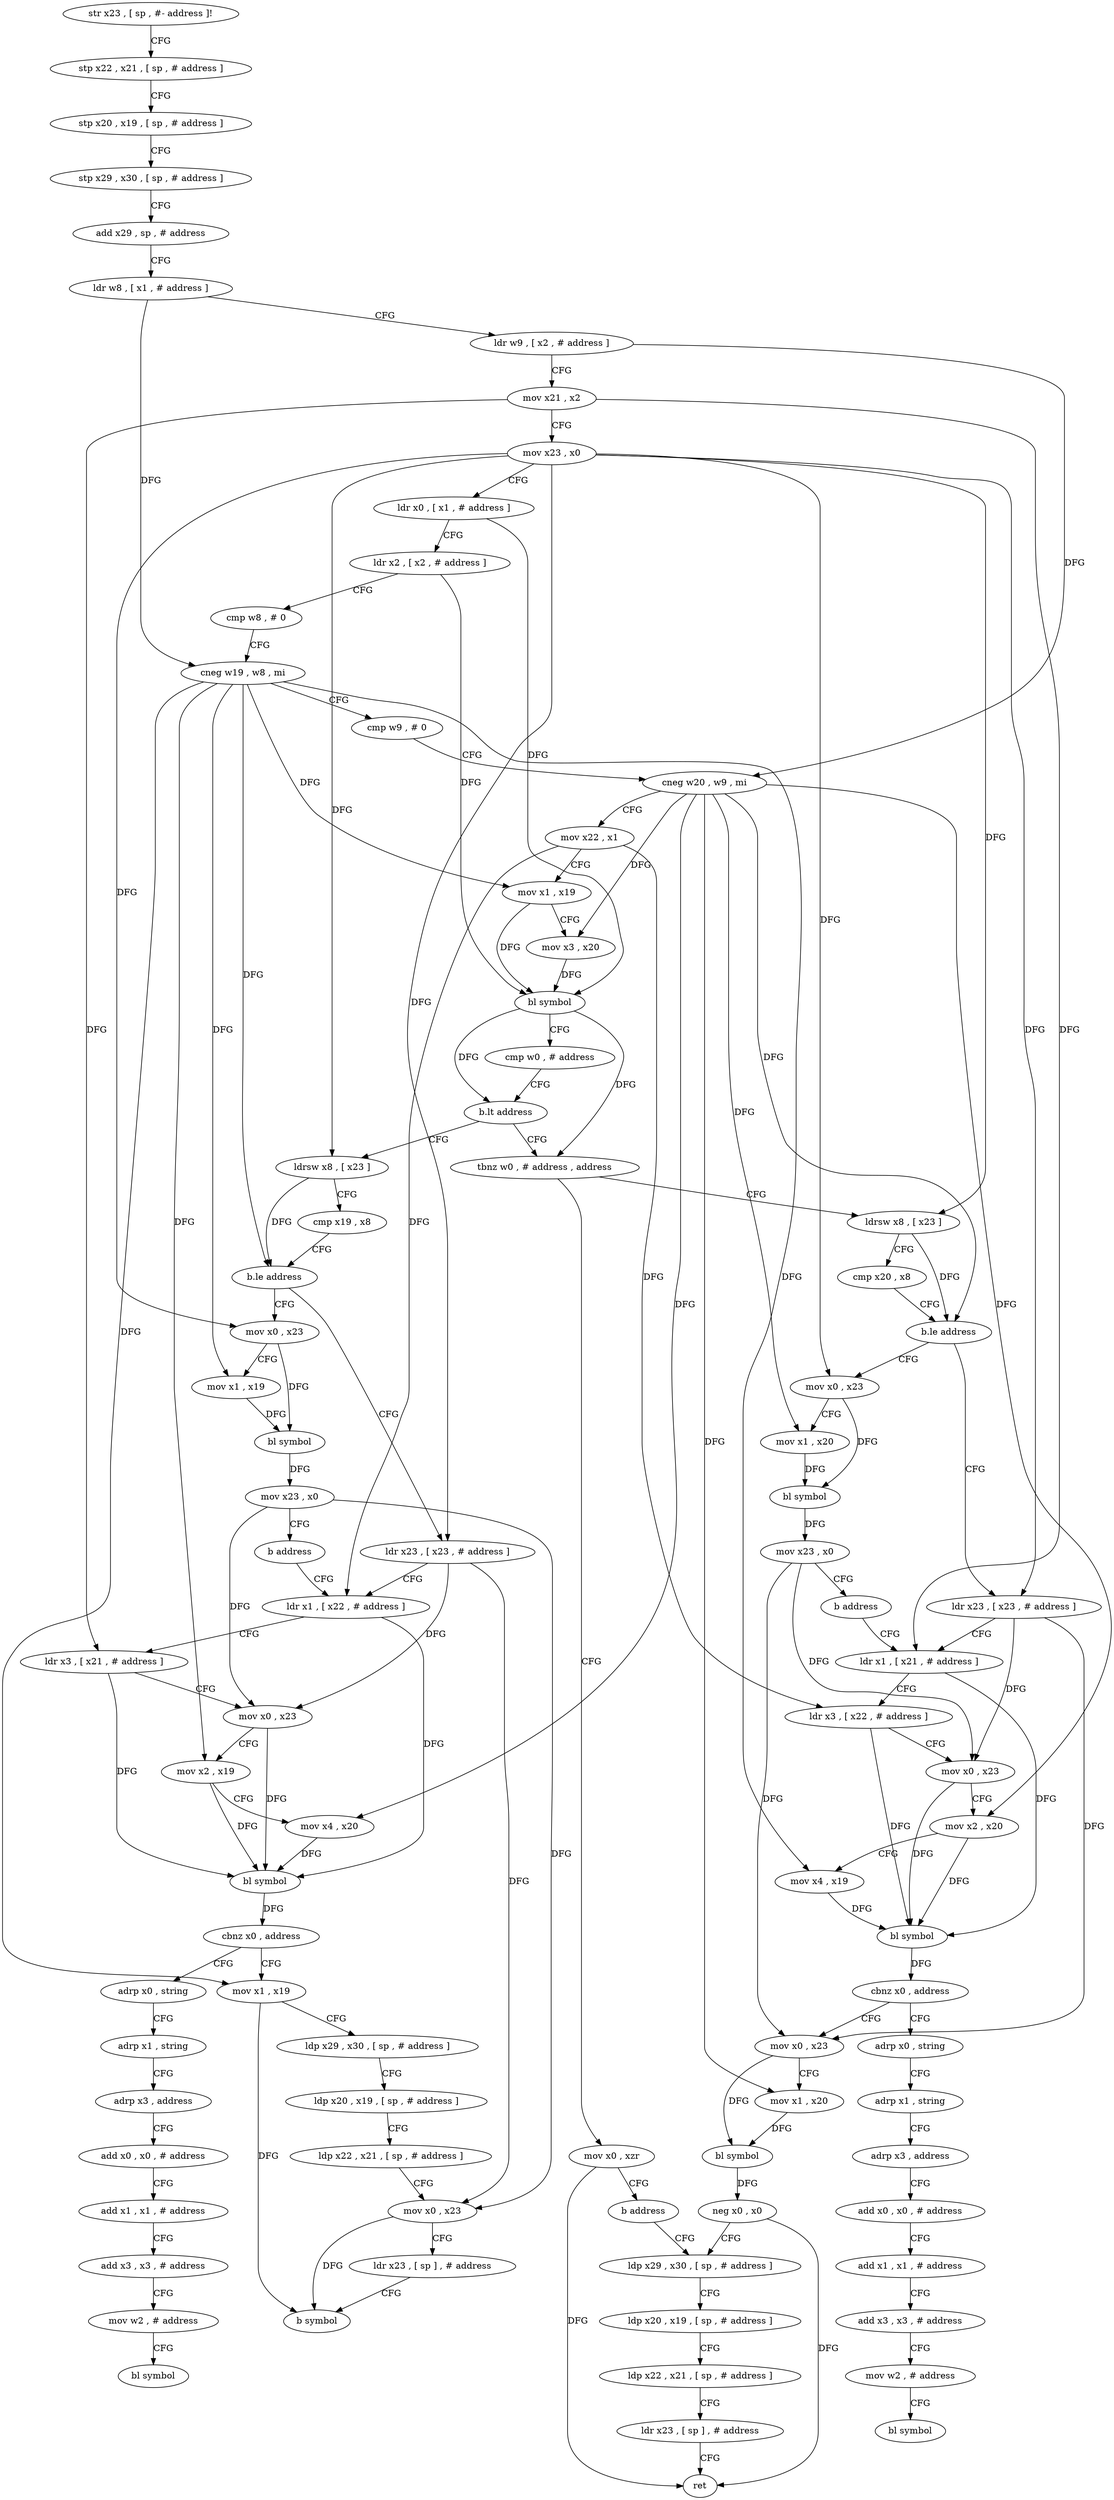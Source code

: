 digraph "func" {
"4224676" [label = "str x23 , [ sp , #- address ]!" ]
"4224680" [label = "stp x22 , x21 , [ sp , # address ]" ]
"4224684" [label = "stp x20 , x19 , [ sp , # address ]" ]
"4224688" [label = "stp x29 , x30 , [ sp , # address ]" ]
"4224692" [label = "add x29 , sp , # address" ]
"4224696" [label = "ldr w8 , [ x1 , # address ]" ]
"4224700" [label = "ldr w9 , [ x2 , # address ]" ]
"4224704" [label = "mov x21 , x2" ]
"4224708" [label = "mov x23 , x0" ]
"4224712" [label = "ldr x0 , [ x1 , # address ]" ]
"4224716" [label = "ldr x2 , [ x2 , # address ]" ]
"4224720" [label = "cmp w8 , # 0" ]
"4224724" [label = "cneg w19 , w8 , mi" ]
"4224728" [label = "cmp w9 , # 0" ]
"4224732" [label = "cneg w20 , w9 , mi" ]
"4224736" [label = "mov x22 , x1" ]
"4224740" [label = "mov x1 , x19" ]
"4224744" [label = "mov x3 , x20" ]
"4224748" [label = "bl symbol" ]
"4224752" [label = "cmp w0 , # address" ]
"4224756" [label = "b.lt address" ]
"4224792" [label = "tbnz w0 , # address , address" ]
"4224760" [label = "ldrsw x8 , [ x23 ]" ]
"4224864" [label = "ldrsw x8 , [ x23 ]" ]
"4224796" [label = "mov x0 , xzr" ]
"4224764" [label = "cmp x19 , x8" ]
"4224768" [label = "b.le address" ]
"4224804" [label = "ldr x23 , [ x23 , # address ]" ]
"4224772" [label = "mov x0 , x23" ]
"4224868" [label = "cmp x20 , x8" ]
"4224872" [label = "b.le address" ]
"4224896" [label = "ldr x23 , [ x23 , # address ]" ]
"4224876" [label = "mov x0 , x23" ]
"4224800" [label = "b address" ]
"4224944" [label = "ldp x29 , x30 , [ sp , # address ]" ]
"4224808" [label = "ldr x1 , [ x22 , # address ]" ]
"4224776" [label = "mov x1 , x19" ]
"4224780" [label = "bl symbol" ]
"4224784" [label = "mov x23 , x0" ]
"4224788" [label = "b address" ]
"4224900" [label = "ldr x1 , [ x21 , # address ]" ]
"4224880" [label = "mov x1 , x20" ]
"4224884" [label = "bl symbol" ]
"4224888" [label = "mov x23 , x0" ]
"4224892" [label = "b address" ]
"4224948" [label = "ldp x20 , x19 , [ sp , # address ]" ]
"4224952" [label = "ldp x22 , x21 , [ sp , # address ]" ]
"4224956" [label = "ldr x23 , [ sp ] , # address" ]
"4224960" [label = "ret" ]
"4224964" [label = "adrp x0 , string" ]
"4224968" [label = "adrp x1 , string" ]
"4224972" [label = "adrp x3 , address" ]
"4224976" [label = "add x0 , x0 , # address" ]
"4224980" [label = "add x1 , x1 , # address" ]
"4224984" [label = "add x3 , x3 , # address" ]
"4224988" [label = "mov w2 , # address" ]
"4224992" [label = "bl symbol" ]
"4224836" [label = "mov x1 , x19" ]
"4224840" [label = "ldp x29 , x30 , [ sp , # address ]" ]
"4224844" [label = "ldp x20 , x19 , [ sp , # address ]" ]
"4224848" [label = "ldp x22 , x21 , [ sp , # address ]" ]
"4224852" [label = "mov x0 , x23" ]
"4224856" [label = "ldr x23 , [ sp ] , # address" ]
"4224860" [label = "b symbol" ]
"4224812" [label = "ldr x3 , [ x21 , # address ]" ]
"4224816" [label = "mov x0 , x23" ]
"4224820" [label = "mov x2 , x19" ]
"4224824" [label = "mov x4 , x20" ]
"4224828" [label = "bl symbol" ]
"4224832" [label = "cbnz x0 , address" ]
"4224996" [label = "adrp x0 , string" ]
"4225000" [label = "adrp x1 , string" ]
"4225004" [label = "adrp x3 , address" ]
"4225008" [label = "add x0 , x0 , # address" ]
"4225012" [label = "add x1 , x1 , # address" ]
"4225016" [label = "add x3 , x3 , # address" ]
"4225020" [label = "mov w2 , # address" ]
"4225024" [label = "bl symbol" ]
"4224928" [label = "mov x0 , x23" ]
"4224932" [label = "mov x1 , x20" ]
"4224936" [label = "bl symbol" ]
"4224940" [label = "neg x0 , x0" ]
"4224904" [label = "ldr x3 , [ x22 , # address ]" ]
"4224908" [label = "mov x0 , x23" ]
"4224912" [label = "mov x2 , x20" ]
"4224916" [label = "mov x4 , x19" ]
"4224920" [label = "bl symbol" ]
"4224924" [label = "cbnz x0 , address" ]
"4224676" -> "4224680" [ label = "CFG" ]
"4224680" -> "4224684" [ label = "CFG" ]
"4224684" -> "4224688" [ label = "CFG" ]
"4224688" -> "4224692" [ label = "CFG" ]
"4224692" -> "4224696" [ label = "CFG" ]
"4224696" -> "4224700" [ label = "CFG" ]
"4224696" -> "4224724" [ label = "DFG" ]
"4224700" -> "4224704" [ label = "CFG" ]
"4224700" -> "4224732" [ label = "DFG" ]
"4224704" -> "4224708" [ label = "CFG" ]
"4224704" -> "4224812" [ label = "DFG" ]
"4224704" -> "4224900" [ label = "DFG" ]
"4224708" -> "4224712" [ label = "CFG" ]
"4224708" -> "4224760" [ label = "DFG" ]
"4224708" -> "4224864" [ label = "DFG" ]
"4224708" -> "4224804" [ label = "DFG" ]
"4224708" -> "4224772" [ label = "DFG" ]
"4224708" -> "4224896" [ label = "DFG" ]
"4224708" -> "4224876" [ label = "DFG" ]
"4224712" -> "4224716" [ label = "CFG" ]
"4224712" -> "4224748" [ label = "DFG" ]
"4224716" -> "4224720" [ label = "CFG" ]
"4224716" -> "4224748" [ label = "DFG" ]
"4224720" -> "4224724" [ label = "CFG" ]
"4224724" -> "4224728" [ label = "CFG" ]
"4224724" -> "4224740" [ label = "DFG" ]
"4224724" -> "4224768" [ label = "DFG" ]
"4224724" -> "4224776" [ label = "DFG" ]
"4224724" -> "4224820" [ label = "DFG" ]
"4224724" -> "4224916" [ label = "DFG" ]
"4224724" -> "4224836" [ label = "DFG" ]
"4224728" -> "4224732" [ label = "CFG" ]
"4224732" -> "4224736" [ label = "CFG" ]
"4224732" -> "4224744" [ label = "DFG" ]
"4224732" -> "4224872" [ label = "DFG" ]
"4224732" -> "4224880" [ label = "DFG" ]
"4224732" -> "4224824" [ label = "DFG" ]
"4224732" -> "4224912" [ label = "DFG" ]
"4224732" -> "4224932" [ label = "DFG" ]
"4224736" -> "4224740" [ label = "CFG" ]
"4224736" -> "4224808" [ label = "DFG" ]
"4224736" -> "4224904" [ label = "DFG" ]
"4224740" -> "4224744" [ label = "CFG" ]
"4224740" -> "4224748" [ label = "DFG" ]
"4224744" -> "4224748" [ label = "DFG" ]
"4224748" -> "4224752" [ label = "CFG" ]
"4224748" -> "4224756" [ label = "DFG" ]
"4224748" -> "4224792" [ label = "DFG" ]
"4224752" -> "4224756" [ label = "CFG" ]
"4224756" -> "4224792" [ label = "CFG" ]
"4224756" -> "4224760" [ label = "CFG" ]
"4224792" -> "4224864" [ label = "CFG" ]
"4224792" -> "4224796" [ label = "CFG" ]
"4224760" -> "4224764" [ label = "CFG" ]
"4224760" -> "4224768" [ label = "DFG" ]
"4224864" -> "4224868" [ label = "CFG" ]
"4224864" -> "4224872" [ label = "DFG" ]
"4224796" -> "4224800" [ label = "CFG" ]
"4224796" -> "4224960" [ label = "DFG" ]
"4224764" -> "4224768" [ label = "CFG" ]
"4224768" -> "4224804" [ label = "CFG" ]
"4224768" -> "4224772" [ label = "CFG" ]
"4224804" -> "4224808" [ label = "CFG" ]
"4224804" -> "4224816" [ label = "DFG" ]
"4224804" -> "4224852" [ label = "DFG" ]
"4224772" -> "4224776" [ label = "CFG" ]
"4224772" -> "4224780" [ label = "DFG" ]
"4224868" -> "4224872" [ label = "CFG" ]
"4224872" -> "4224896" [ label = "CFG" ]
"4224872" -> "4224876" [ label = "CFG" ]
"4224896" -> "4224900" [ label = "CFG" ]
"4224896" -> "4224908" [ label = "DFG" ]
"4224896" -> "4224928" [ label = "DFG" ]
"4224876" -> "4224880" [ label = "CFG" ]
"4224876" -> "4224884" [ label = "DFG" ]
"4224800" -> "4224944" [ label = "CFG" ]
"4224944" -> "4224948" [ label = "CFG" ]
"4224808" -> "4224812" [ label = "CFG" ]
"4224808" -> "4224828" [ label = "DFG" ]
"4224776" -> "4224780" [ label = "DFG" ]
"4224780" -> "4224784" [ label = "DFG" ]
"4224784" -> "4224788" [ label = "CFG" ]
"4224784" -> "4224816" [ label = "DFG" ]
"4224784" -> "4224852" [ label = "DFG" ]
"4224788" -> "4224808" [ label = "CFG" ]
"4224900" -> "4224904" [ label = "CFG" ]
"4224900" -> "4224920" [ label = "DFG" ]
"4224880" -> "4224884" [ label = "DFG" ]
"4224884" -> "4224888" [ label = "DFG" ]
"4224888" -> "4224892" [ label = "CFG" ]
"4224888" -> "4224908" [ label = "DFG" ]
"4224888" -> "4224928" [ label = "DFG" ]
"4224892" -> "4224900" [ label = "CFG" ]
"4224948" -> "4224952" [ label = "CFG" ]
"4224952" -> "4224956" [ label = "CFG" ]
"4224956" -> "4224960" [ label = "CFG" ]
"4224964" -> "4224968" [ label = "CFG" ]
"4224968" -> "4224972" [ label = "CFG" ]
"4224972" -> "4224976" [ label = "CFG" ]
"4224976" -> "4224980" [ label = "CFG" ]
"4224980" -> "4224984" [ label = "CFG" ]
"4224984" -> "4224988" [ label = "CFG" ]
"4224988" -> "4224992" [ label = "CFG" ]
"4224836" -> "4224840" [ label = "CFG" ]
"4224836" -> "4224860" [ label = "DFG" ]
"4224840" -> "4224844" [ label = "CFG" ]
"4224844" -> "4224848" [ label = "CFG" ]
"4224848" -> "4224852" [ label = "CFG" ]
"4224852" -> "4224856" [ label = "CFG" ]
"4224852" -> "4224860" [ label = "DFG" ]
"4224856" -> "4224860" [ label = "CFG" ]
"4224812" -> "4224816" [ label = "CFG" ]
"4224812" -> "4224828" [ label = "DFG" ]
"4224816" -> "4224820" [ label = "CFG" ]
"4224816" -> "4224828" [ label = "DFG" ]
"4224820" -> "4224824" [ label = "CFG" ]
"4224820" -> "4224828" [ label = "DFG" ]
"4224824" -> "4224828" [ label = "DFG" ]
"4224828" -> "4224832" [ label = "DFG" ]
"4224832" -> "4224964" [ label = "CFG" ]
"4224832" -> "4224836" [ label = "CFG" ]
"4224996" -> "4225000" [ label = "CFG" ]
"4225000" -> "4225004" [ label = "CFG" ]
"4225004" -> "4225008" [ label = "CFG" ]
"4225008" -> "4225012" [ label = "CFG" ]
"4225012" -> "4225016" [ label = "CFG" ]
"4225016" -> "4225020" [ label = "CFG" ]
"4225020" -> "4225024" [ label = "CFG" ]
"4224928" -> "4224932" [ label = "CFG" ]
"4224928" -> "4224936" [ label = "DFG" ]
"4224932" -> "4224936" [ label = "DFG" ]
"4224936" -> "4224940" [ label = "DFG" ]
"4224940" -> "4224944" [ label = "CFG" ]
"4224940" -> "4224960" [ label = "DFG" ]
"4224904" -> "4224908" [ label = "CFG" ]
"4224904" -> "4224920" [ label = "DFG" ]
"4224908" -> "4224912" [ label = "CFG" ]
"4224908" -> "4224920" [ label = "DFG" ]
"4224912" -> "4224916" [ label = "CFG" ]
"4224912" -> "4224920" [ label = "DFG" ]
"4224916" -> "4224920" [ label = "DFG" ]
"4224920" -> "4224924" [ label = "DFG" ]
"4224924" -> "4224996" [ label = "CFG" ]
"4224924" -> "4224928" [ label = "CFG" ]
}
